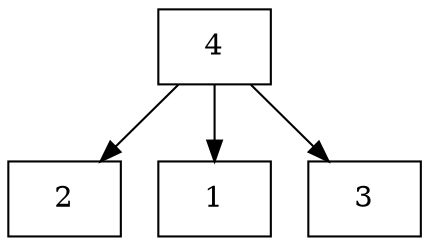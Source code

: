 digraph "post dom tree for'modbusSlaveCheckID' function" {
	4 [shape=record, label="4",id=4,level=1];
	4 -> 2;
		2 [shape=record, label="2",id=2,level=2];
	4 -> 1;
		1 [shape=record, label="1",id=1,level=2];
	4 -> 3;
		3 [shape=record, label="3",id=3,level=2];
}
